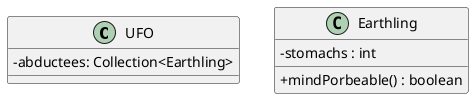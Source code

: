 @startuml UFO

skinparam classAttributeIconSize 0

class UFO {
    - abductees: Collection<Earthling> 
}

class Earthling {
    - stomachs : int
    + mindPorbeable() : boolean
}


@enduml
